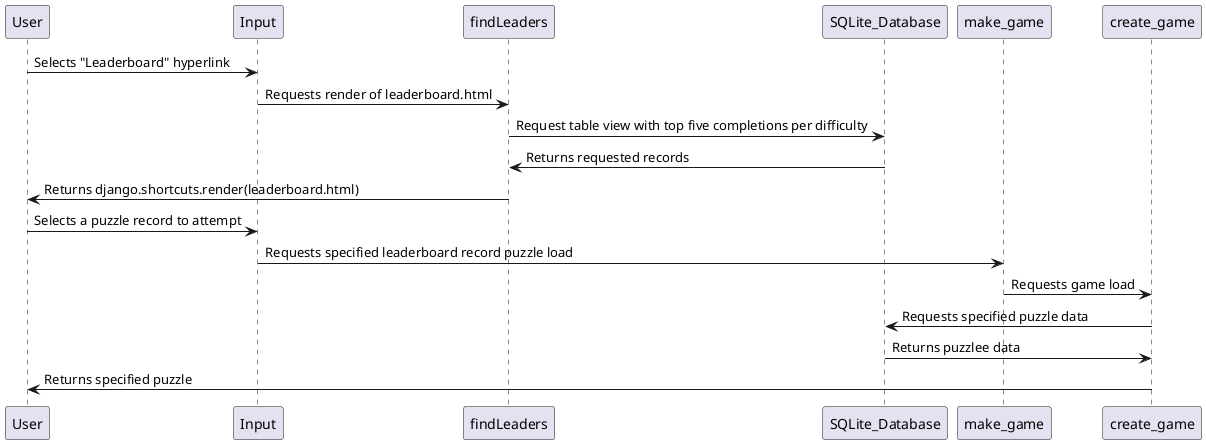 @startuml
User -> Input: Selects "Leaderboard" hyperlink
Input ->findLeaders: Requests render of leaderboard.html
findLeaders -> SQLite_Database: Request table view with top five completions per difficulty
SQLite_Database -> findLeaders: Returns requested records
findLeaders -> User: Returns django.shortcuts.render(leaderboard.html)
User -> Input: Selects a puzzle record to attempt
Input -> make_game: Requests specified leaderboard record puzzle load
make_game -> create_game: Requests game load
create_game -> SQLite_Database: Requests specified puzzle data
SQLite_Database -> create_game: Returns puzzlee data
create_game -> User: Returns specified puzzle
@endumlduml